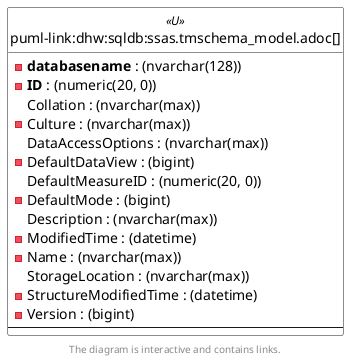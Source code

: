 @startuml
left to right direction
'top to bottom direction
hide circle
'avoide "." issues:
set namespaceSeparator none


skinparam class {
  BackgroundColor White
  BackgroundColor<<FN>> Yellow
  BackgroundColor<<FS>> Yellow
  BackgroundColor<<FT>> LightGray
  BackgroundColor<<IF>> Yellow
  BackgroundColor<<IS>> Yellow
  BackgroundColor<<P>> Aqua
  BackgroundColor<<PC>> Aqua
  BackgroundColor<<SN>> Yellow
  BackgroundColor<<SO>> SlateBlue
  BackgroundColor<<TF>> LightGray
  BackgroundColor<<TR>> Tomato
  BackgroundColor<<U>> White
  BackgroundColor<<V>> WhiteSmoke
  BackgroundColor<<X>> Aqua
  BackgroundColor<<external>> AliceBlue
}


entity "puml-link:dhw:sqldb:ssas.tmschema_model.adoc[]" as ssas.TMSCHEMA_MODEL << U >> {
  - **databasename** : (nvarchar(128))
  - **ID** : (numeric(20, 0))
  Collation : (nvarchar(max))
  - Culture : (nvarchar(max))
  DataAccessOptions : (nvarchar(max))
  - DefaultDataView : (bigint)
  DefaultMeasureID : (numeric(20, 0))
  - DefaultMode : (bigint)
  Description : (nvarchar(max))
  - ModifiedTime : (datetime)
  - Name : (nvarchar(max))
  StorageLocation : (nvarchar(max))
  - StructureModifiedTime : (datetime)
  - Version : (bigint)
  --
}


footer The diagram is interactive and contains links.
@enduml

